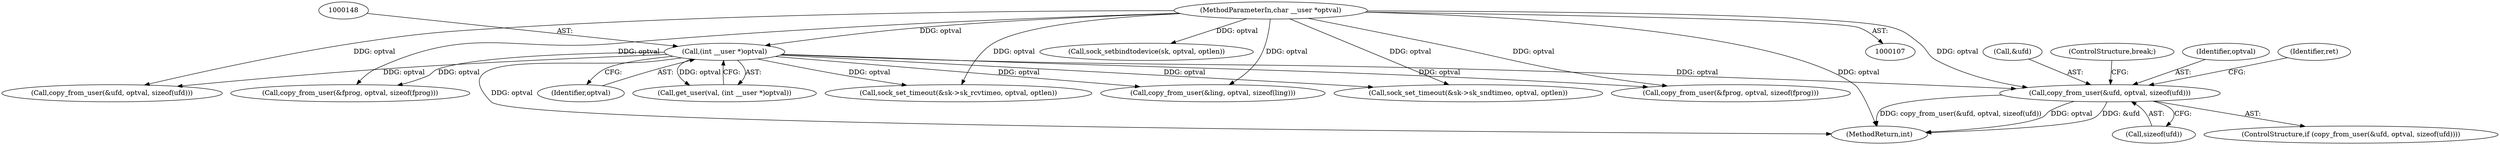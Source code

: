 digraph "0_linux_b98b0bc8c431e3ceb4b26b0dfc8db509518fb290@API" {
"1000699" [label="(Call,copy_from_user(&ufd, optval, sizeof(ufd)))"];
"1000147" [label="(Call,(int __user *)optval)"];
"1000111" [label="(MethodParameterIn,char __user *optval)"];
"1000700" [label="(Call,&ufd)"];
"1000149" [label="(Identifier,optval)"];
"1000147" [label="(Call,(int __user *)optval)"];
"1000638" [label="(Call,copy_from_user(&ufd, optval, sizeof(ufd)))"];
"1000699" [label="(Call,copy_from_user(&ufd, optval, sizeof(ufd)))"];
"1000698" [label="(ControlStructure,if (copy_from_user(&ufd, optval, sizeof(ufd))))"];
"1000607" [label="(Call,copy_from_user(&fprog, optval, sizeof(fprog)))"];
"1000705" [label="(ControlStructure,break;)"];
"1000571" [label="(Call,sock_set_timeout(&sk->sk_rcvtimeo, optval, optlen))"];
"1000367" [label="(Call,copy_from_user(&ling, optval, sizeof(ling)))"];
"1000132" [label="(Call,sock_setbindtodevice(sk, optval, optlen))"];
"1000702" [label="(Identifier,optval)"];
"1000707" [label="(Identifier,ret)"];
"1000668" [label="(Call,copy_from_user(&fprog, optval, sizeof(fprog)))"];
"1000111" [label="(MethodParameterIn,char __user *optval)"];
"1000703" [label="(Call,sizeof(ufd))"];
"1000145" [label="(Call,get_user(val, (int __user *)optval))"];
"1000890" [label="(MethodReturn,int)"];
"1000582" [label="(Call,sock_set_timeout(&sk->sk_sndtimeo, optval, optlen))"];
"1000699" -> "1000698"  [label="AST: "];
"1000699" -> "1000703"  [label="CFG: "];
"1000700" -> "1000699"  [label="AST: "];
"1000702" -> "1000699"  [label="AST: "];
"1000703" -> "1000699"  [label="AST: "];
"1000705" -> "1000699"  [label="CFG: "];
"1000707" -> "1000699"  [label="CFG: "];
"1000699" -> "1000890"  [label="DDG: &ufd"];
"1000699" -> "1000890"  [label="DDG: copy_from_user(&ufd, optval, sizeof(ufd))"];
"1000699" -> "1000890"  [label="DDG: optval"];
"1000147" -> "1000699"  [label="DDG: optval"];
"1000111" -> "1000699"  [label="DDG: optval"];
"1000147" -> "1000145"  [label="AST: "];
"1000147" -> "1000149"  [label="CFG: "];
"1000148" -> "1000147"  [label="AST: "];
"1000149" -> "1000147"  [label="AST: "];
"1000145" -> "1000147"  [label="CFG: "];
"1000147" -> "1000890"  [label="DDG: optval"];
"1000147" -> "1000145"  [label="DDG: optval"];
"1000111" -> "1000147"  [label="DDG: optval"];
"1000147" -> "1000367"  [label="DDG: optval"];
"1000147" -> "1000571"  [label="DDG: optval"];
"1000147" -> "1000582"  [label="DDG: optval"];
"1000147" -> "1000607"  [label="DDG: optval"];
"1000147" -> "1000638"  [label="DDG: optval"];
"1000147" -> "1000668"  [label="DDG: optval"];
"1000111" -> "1000107"  [label="AST: "];
"1000111" -> "1000890"  [label="DDG: optval"];
"1000111" -> "1000132"  [label="DDG: optval"];
"1000111" -> "1000367"  [label="DDG: optval"];
"1000111" -> "1000571"  [label="DDG: optval"];
"1000111" -> "1000582"  [label="DDG: optval"];
"1000111" -> "1000607"  [label="DDG: optval"];
"1000111" -> "1000638"  [label="DDG: optval"];
"1000111" -> "1000668"  [label="DDG: optval"];
}
